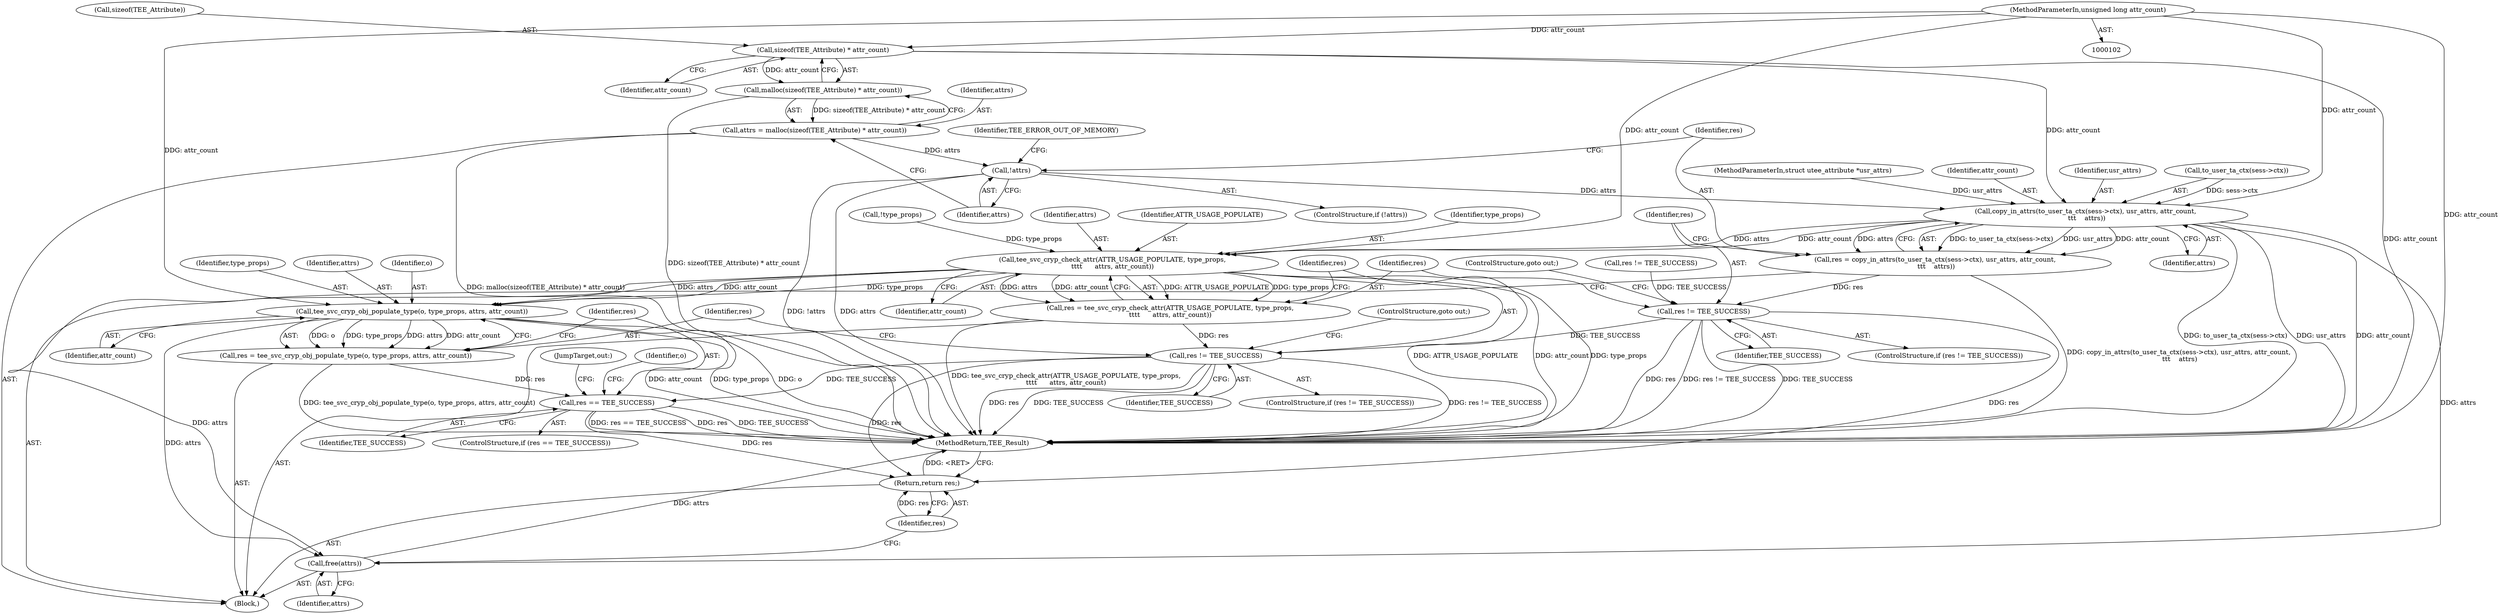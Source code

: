 digraph "1_optee_os_b60e1cee406a1ff521145ab9534370dfb85dd592@API" {
"1000183" [label="(Call,sizeof(TEE_Attribute) * attr_count)"];
"1000105" [label="(MethodParameterIn,unsigned long attr_count)"];
"1000182" [label="(Call,malloc(sizeof(TEE_Attribute) * attr_count))"];
"1000180" [label="(Call,attrs = malloc(sizeof(TEE_Attribute) * attr_count))"];
"1000188" [label="(Call,!attrs)"];
"1000194" [label="(Call,copy_in_attrs(to_user_ta_ctx(sess->ctx), usr_attrs, attr_count,\n \t\t\t    attrs))"];
"1000192" [label="(Call,res = copy_in_attrs(to_user_ta_ctx(sess->ctx), usr_attrs, attr_count,\n \t\t\t    attrs))"];
"1000203" [label="(Call,res != TEE_SUCCESS)"];
"1000215" [label="(Call,res != TEE_SUCCESS)"];
"1000227" [label="(Call,res == TEE_SUCCESS)"];
"1000240" [label="(Return,return res;)"];
"1000209" [label="(Call,tee_svc_cryp_check_attr(ATTR_USAGE_POPULATE, type_props,\n\t\t\t\t      attrs, attr_count))"];
"1000207" [label="(Call,res = tee_svc_cryp_check_attr(ATTR_USAGE_POPULATE, type_props,\n\t\t\t\t      attrs, attr_count))"];
"1000221" [label="(Call,tee_svc_cryp_obj_populate_type(o, type_props, attrs, attr_count))"];
"1000219" [label="(Call,res = tee_svc_cryp_obj_populate_type(o, type_props, attrs, attr_count))"];
"1000238" [label="(Call,free(attrs))"];
"1000199" [label="(Identifier,usr_attrs)"];
"1000202" [label="(ControlStructure,if (res != TEE_SUCCESS))"];
"1000182" [label="(Call,malloc(sizeof(TEE_Attribute) * attr_count))"];
"1000208" [label="(Identifier,res)"];
"1000238" [label="(Call,free(attrs))"];
"1000212" [label="(Identifier,attrs)"];
"1000241" [label="(Identifier,res)"];
"1000220" [label="(Identifier,res)"];
"1000227" [label="(Call,res == TEE_SUCCESS)"];
"1000223" [label="(Identifier,type_props)"];
"1000210" [label="(Identifier,ATTR_USAGE_POPULATE)"];
"1000106" [label="(Block,)"];
"1000207" [label="(Call,res = tee_svc_cryp_check_attr(ATTR_USAGE_POPULATE, type_props,\n\t\t\t\t      attrs, attr_count))"];
"1000224" [label="(Identifier,attrs)"];
"1000184" [label="(Call,sizeof(TEE_Attribute))"];
"1000194" [label="(Call,copy_in_attrs(to_user_ta_ctx(sess->ctx), usr_attrs, attr_count,\n \t\t\t    attrs))"];
"1000189" [label="(Identifier,attrs)"];
"1000214" [label="(ControlStructure,if (res != TEE_SUCCESS))"];
"1000225" [label="(Identifier,attr_count)"];
"1000233" [label="(Identifier,o)"];
"1000239" [label="(Identifier,attrs)"];
"1000213" [label="(Identifier,attr_count)"];
"1000218" [label="(ControlStructure,goto out;)"];
"1000228" [label="(Identifier,res)"];
"1000187" [label="(ControlStructure,if (!attrs))"];
"1000215" [label="(Call,res != TEE_SUCCESS)"];
"1000216" [label="(Identifier,res)"];
"1000191" [label="(Identifier,TEE_ERROR_OUT_OF_MEMORY)"];
"1000219" [label="(Call,res = tee_svc_cryp_obj_populate_type(o, type_props, attrs, attr_count))"];
"1000222" [label="(Identifier,o)"];
"1000203" [label="(Call,res != TEE_SUCCESS)"];
"1000237" [label="(JumpTarget,out:)"];
"1000211" [label="(Identifier,type_props)"];
"1000176" [label="(Call,!type_props)"];
"1000193" [label="(Identifier,res)"];
"1000188" [label="(Call,!attrs)"];
"1000204" [label="(Identifier,res)"];
"1000105" [label="(MethodParameterIn,unsigned long attr_count)"];
"1000192" [label="(Call,res = copy_in_attrs(to_user_ta_ctx(sess->ctx), usr_attrs, attr_count,\n \t\t\t    attrs))"];
"1000240" [label="(Return,return res;)"];
"1000217" [label="(Identifier,TEE_SUCCESS)"];
"1000221" [label="(Call,tee_svc_cryp_obj_populate_type(o, type_props, attrs, attr_count))"];
"1000183" [label="(Call,sizeof(TEE_Attribute) * attr_count)"];
"1000104" [label="(MethodParameterIn,struct utee_attribute *usr_attrs)"];
"1000180" [label="(Call,attrs = malloc(sizeof(TEE_Attribute) * attr_count))"];
"1000226" [label="(ControlStructure,if (res == TEE_SUCCESS))"];
"1000201" [label="(Identifier,attrs)"];
"1000200" [label="(Identifier,attr_count)"];
"1000242" [label="(MethodReturn,TEE_Result)"];
"1000205" [label="(Identifier,TEE_SUCCESS)"];
"1000229" [label="(Identifier,TEE_SUCCESS)"];
"1000206" [label="(ControlStructure,goto out;)"];
"1000195" [label="(Call,to_user_ta_ctx(sess->ctx))"];
"1000181" [label="(Identifier,attrs)"];
"1000209" [label="(Call,tee_svc_cryp_check_attr(ATTR_USAGE_POPULATE, type_props,\n\t\t\t\t      attrs, attr_count))"];
"1000138" [label="(Call,res != TEE_SUCCESS)"];
"1000186" [label="(Identifier,attr_count)"];
"1000183" -> "1000182"  [label="AST: "];
"1000183" -> "1000186"  [label="CFG: "];
"1000184" -> "1000183"  [label="AST: "];
"1000186" -> "1000183"  [label="AST: "];
"1000182" -> "1000183"  [label="CFG: "];
"1000183" -> "1000242"  [label="DDG: attr_count"];
"1000183" -> "1000182"  [label="DDG: attr_count"];
"1000105" -> "1000183"  [label="DDG: attr_count"];
"1000183" -> "1000194"  [label="DDG: attr_count"];
"1000105" -> "1000102"  [label="AST: "];
"1000105" -> "1000242"  [label="DDG: attr_count"];
"1000105" -> "1000194"  [label="DDG: attr_count"];
"1000105" -> "1000209"  [label="DDG: attr_count"];
"1000105" -> "1000221"  [label="DDG: attr_count"];
"1000182" -> "1000180"  [label="AST: "];
"1000180" -> "1000182"  [label="CFG: "];
"1000182" -> "1000242"  [label="DDG: sizeof(TEE_Attribute) * attr_count"];
"1000182" -> "1000180"  [label="DDG: sizeof(TEE_Attribute) * attr_count"];
"1000180" -> "1000106"  [label="AST: "];
"1000181" -> "1000180"  [label="AST: "];
"1000189" -> "1000180"  [label="CFG: "];
"1000180" -> "1000242"  [label="DDG: malloc(sizeof(TEE_Attribute) * attr_count)"];
"1000180" -> "1000188"  [label="DDG: attrs"];
"1000188" -> "1000187"  [label="AST: "];
"1000188" -> "1000189"  [label="CFG: "];
"1000189" -> "1000188"  [label="AST: "];
"1000191" -> "1000188"  [label="CFG: "];
"1000193" -> "1000188"  [label="CFG: "];
"1000188" -> "1000242"  [label="DDG: !attrs"];
"1000188" -> "1000242"  [label="DDG: attrs"];
"1000188" -> "1000194"  [label="DDG: attrs"];
"1000194" -> "1000192"  [label="AST: "];
"1000194" -> "1000201"  [label="CFG: "];
"1000195" -> "1000194"  [label="AST: "];
"1000199" -> "1000194"  [label="AST: "];
"1000200" -> "1000194"  [label="AST: "];
"1000201" -> "1000194"  [label="AST: "];
"1000192" -> "1000194"  [label="CFG: "];
"1000194" -> "1000242"  [label="DDG: usr_attrs"];
"1000194" -> "1000242"  [label="DDG: attr_count"];
"1000194" -> "1000242"  [label="DDG: to_user_ta_ctx(sess->ctx)"];
"1000194" -> "1000192"  [label="DDG: to_user_ta_ctx(sess->ctx)"];
"1000194" -> "1000192"  [label="DDG: usr_attrs"];
"1000194" -> "1000192"  [label="DDG: attr_count"];
"1000194" -> "1000192"  [label="DDG: attrs"];
"1000195" -> "1000194"  [label="DDG: sess->ctx"];
"1000104" -> "1000194"  [label="DDG: usr_attrs"];
"1000194" -> "1000209"  [label="DDG: attrs"];
"1000194" -> "1000209"  [label="DDG: attr_count"];
"1000194" -> "1000238"  [label="DDG: attrs"];
"1000192" -> "1000106"  [label="AST: "];
"1000193" -> "1000192"  [label="AST: "];
"1000204" -> "1000192"  [label="CFG: "];
"1000192" -> "1000242"  [label="DDG: copy_in_attrs(to_user_ta_ctx(sess->ctx), usr_attrs, attr_count,\n \t\t\t    attrs)"];
"1000192" -> "1000203"  [label="DDG: res"];
"1000203" -> "1000202"  [label="AST: "];
"1000203" -> "1000205"  [label="CFG: "];
"1000204" -> "1000203"  [label="AST: "];
"1000205" -> "1000203"  [label="AST: "];
"1000206" -> "1000203"  [label="CFG: "];
"1000208" -> "1000203"  [label="CFG: "];
"1000203" -> "1000242"  [label="DDG: TEE_SUCCESS"];
"1000203" -> "1000242"  [label="DDG: res"];
"1000203" -> "1000242"  [label="DDG: res != TEE_SUCCESS"];
"1000138" -> "1000203"  [label="DDG: TEE_SUCCESS"];
"1000203" -> "1000215"  [label="DDG: TEE_SUCCESS"];
"1000203" -> "1000240"  [label="DDG: res"];
"1000215" -> "1000214"  [label="AST: "];
"1000215" -> "1000217"  [label="CFG: "];
"1000216" -> "1000215"  [label="AST: "];
"1000217" -> "1000215"  [label="AST: "];
"1000218" -> "1000215"  [label="CFG: "];
"1000220" -> "1000215"  [label="CFG: "];
"1000215" -> "1000242"  [label="DDG: res"];
"1000215" -> "1000242"  [label="DDG: TEE_SUCCESS"];
"1000215" -> "1000242"  [label="DDG: res != TEE_SUCCESS"];
"1000207" -> "1000215"  [label="DDG: res"];
"1000215" -> "1000227"  [label="DDG: TEE_SUCCESS"];
"1000215" -> "1000240"  [label="DDG: res"];
"1000227" -> "1000226"  [label="AST: "];
"1000227" -> "1000229"  [label="CFG: "];
"1000228" -> "1000227"  [label="AST: "];
"1000229" -> "1000227"  [label="AST: "];
"1000233" -> "1000227"  [label="CFG: "];
"1000237" -> "1000227"  [label="CFG: "];
"1000227" -> "1000242"  [label="DDG: res == TEE_SUCCESS"];
"1000227" -> "1000242"  [label="DDG: res"];
"1000227" -> "1000242"  [label="DDG: TEE_SUCCESS"];
"1000219" -> "1000227"  [label="DDG: res"];
"1000227" -> "1000240"  [label="DDG: res"];
"1000240" -> "1000106"  [label="AST: "];
"1000240" -> "1000241"  [label="CFG: "];
"1000241" -> "1000240"  [label="AST: "];
"1000242" -> "1000240"  [label="CFG: "];
"1000240" -> "1000242"  [label="DDG: <RET>"];
"1000241" -> "1000240"  [label="DDG: res"];
"1000209" -> "1000207"  [label="AST: "];
"1000209" -> "1000213"  [label="CFG: "];
"1000210" -> "1000209"  [label="AST: "];
"1000211" -> "1000209"  [label="AST: "];
"1000212" -> "1000209"  [label="AST: "];
"1000213" -> "1000209"  [label="AST: "];
"1000207" -> "1000209"  [label="CFG: "];
"1000209" -> "1000242"  [label="DDG: ATTR_USAGE_POPULATE"];
"1000209" -> "1000242"  [label="DDG: attr_count"];
"1000209" -> "1000242"  [label="DDG: type_props"];
"1000209" -> "1000207"  [label="DDG: ATTR_USAGE_POPULATE"];
"1000209" -> "1000207"  [label="DDG: type_props"];
"1000209" -> "1000207"  [label="DDG: attrs"];
"1000209" -> "1000207"  [label="DDG: attr_count"];
"1000176" -> "1000209"  [label="DDG: type_props"];
"1000209" -> "1000221"  [label="DDG: type_props"];
"1000209" -> "1000221"  [label="DDG: attrs"];
"1000209" -> "1000221"  [label="DDG: attr_count"];
"1000209" -> "1000238"  [label="DDG: attrs"];
"1000207" -> "1000106"  [label="AST: "];
"1000208" -> "1000207"  [label="AST: "];
"1000216" -> "1000207"  [label="CFG: "];
"1000207" -> "1000242"  [label="DDG: tee_svc_cryp_check_attr(ATTR_USAGE_POPULATE, type_props,\n\t\t\t\t      attrs, attr_count)"];
"1000221" -> "1000219"  [label="AST: "];
"1000221" -> "1000225"  [label="CFG: "];
"1000222" -> "1000221"  [label="AST: "];
"1000223" -> "1000221"  [label="AST: "];
"1000224" -> "1000221"  [label="AST: "];
"1000225" -> "1000221"  [label="AST: "];
"1000219" -> "1000221"  [label="CFG: "];
"1000221" -> "1000242"  [label="DDG: attr_count"];
"1000221" -> "1000242"  [label="DDG: type_props"];
"1000221" -> "1000242"  [label="DDG: o"];
"1000221" -> "1000219"  [label="DDG: o"];
"1000221" -> "1000219"  [label="DDG: type_props"];
"1000221" -> "1000219"  [label="DDG: attrs"];
"1000221" -> "1000219"  [label="DDG: attr_count"];
"1000221" -> "1000238"  [label="DDG: attrs"];
"1000219" -> "1000106"  [label="AST: "];
"1000220" -> "1000219"  [label="AST: "];
"1000228" -> "1000219"  [label="CFG: "];
"1000219" -> "1000242"  [label="DDG: tee_svc_cryp_obj_populate_type(o, type_props, attrs, attr_count)"];
"1000238" -> "1000106"  [label="AST: "];
"1000238" -> "1000239"  [label="CFG: "];
"1000239" -> "1000238"  [label="AST: "];
"1000241" -> "1000238"  [label="CFG: "];
"1000238" -> "1000242"  [label="DDG: attrs"];
}
